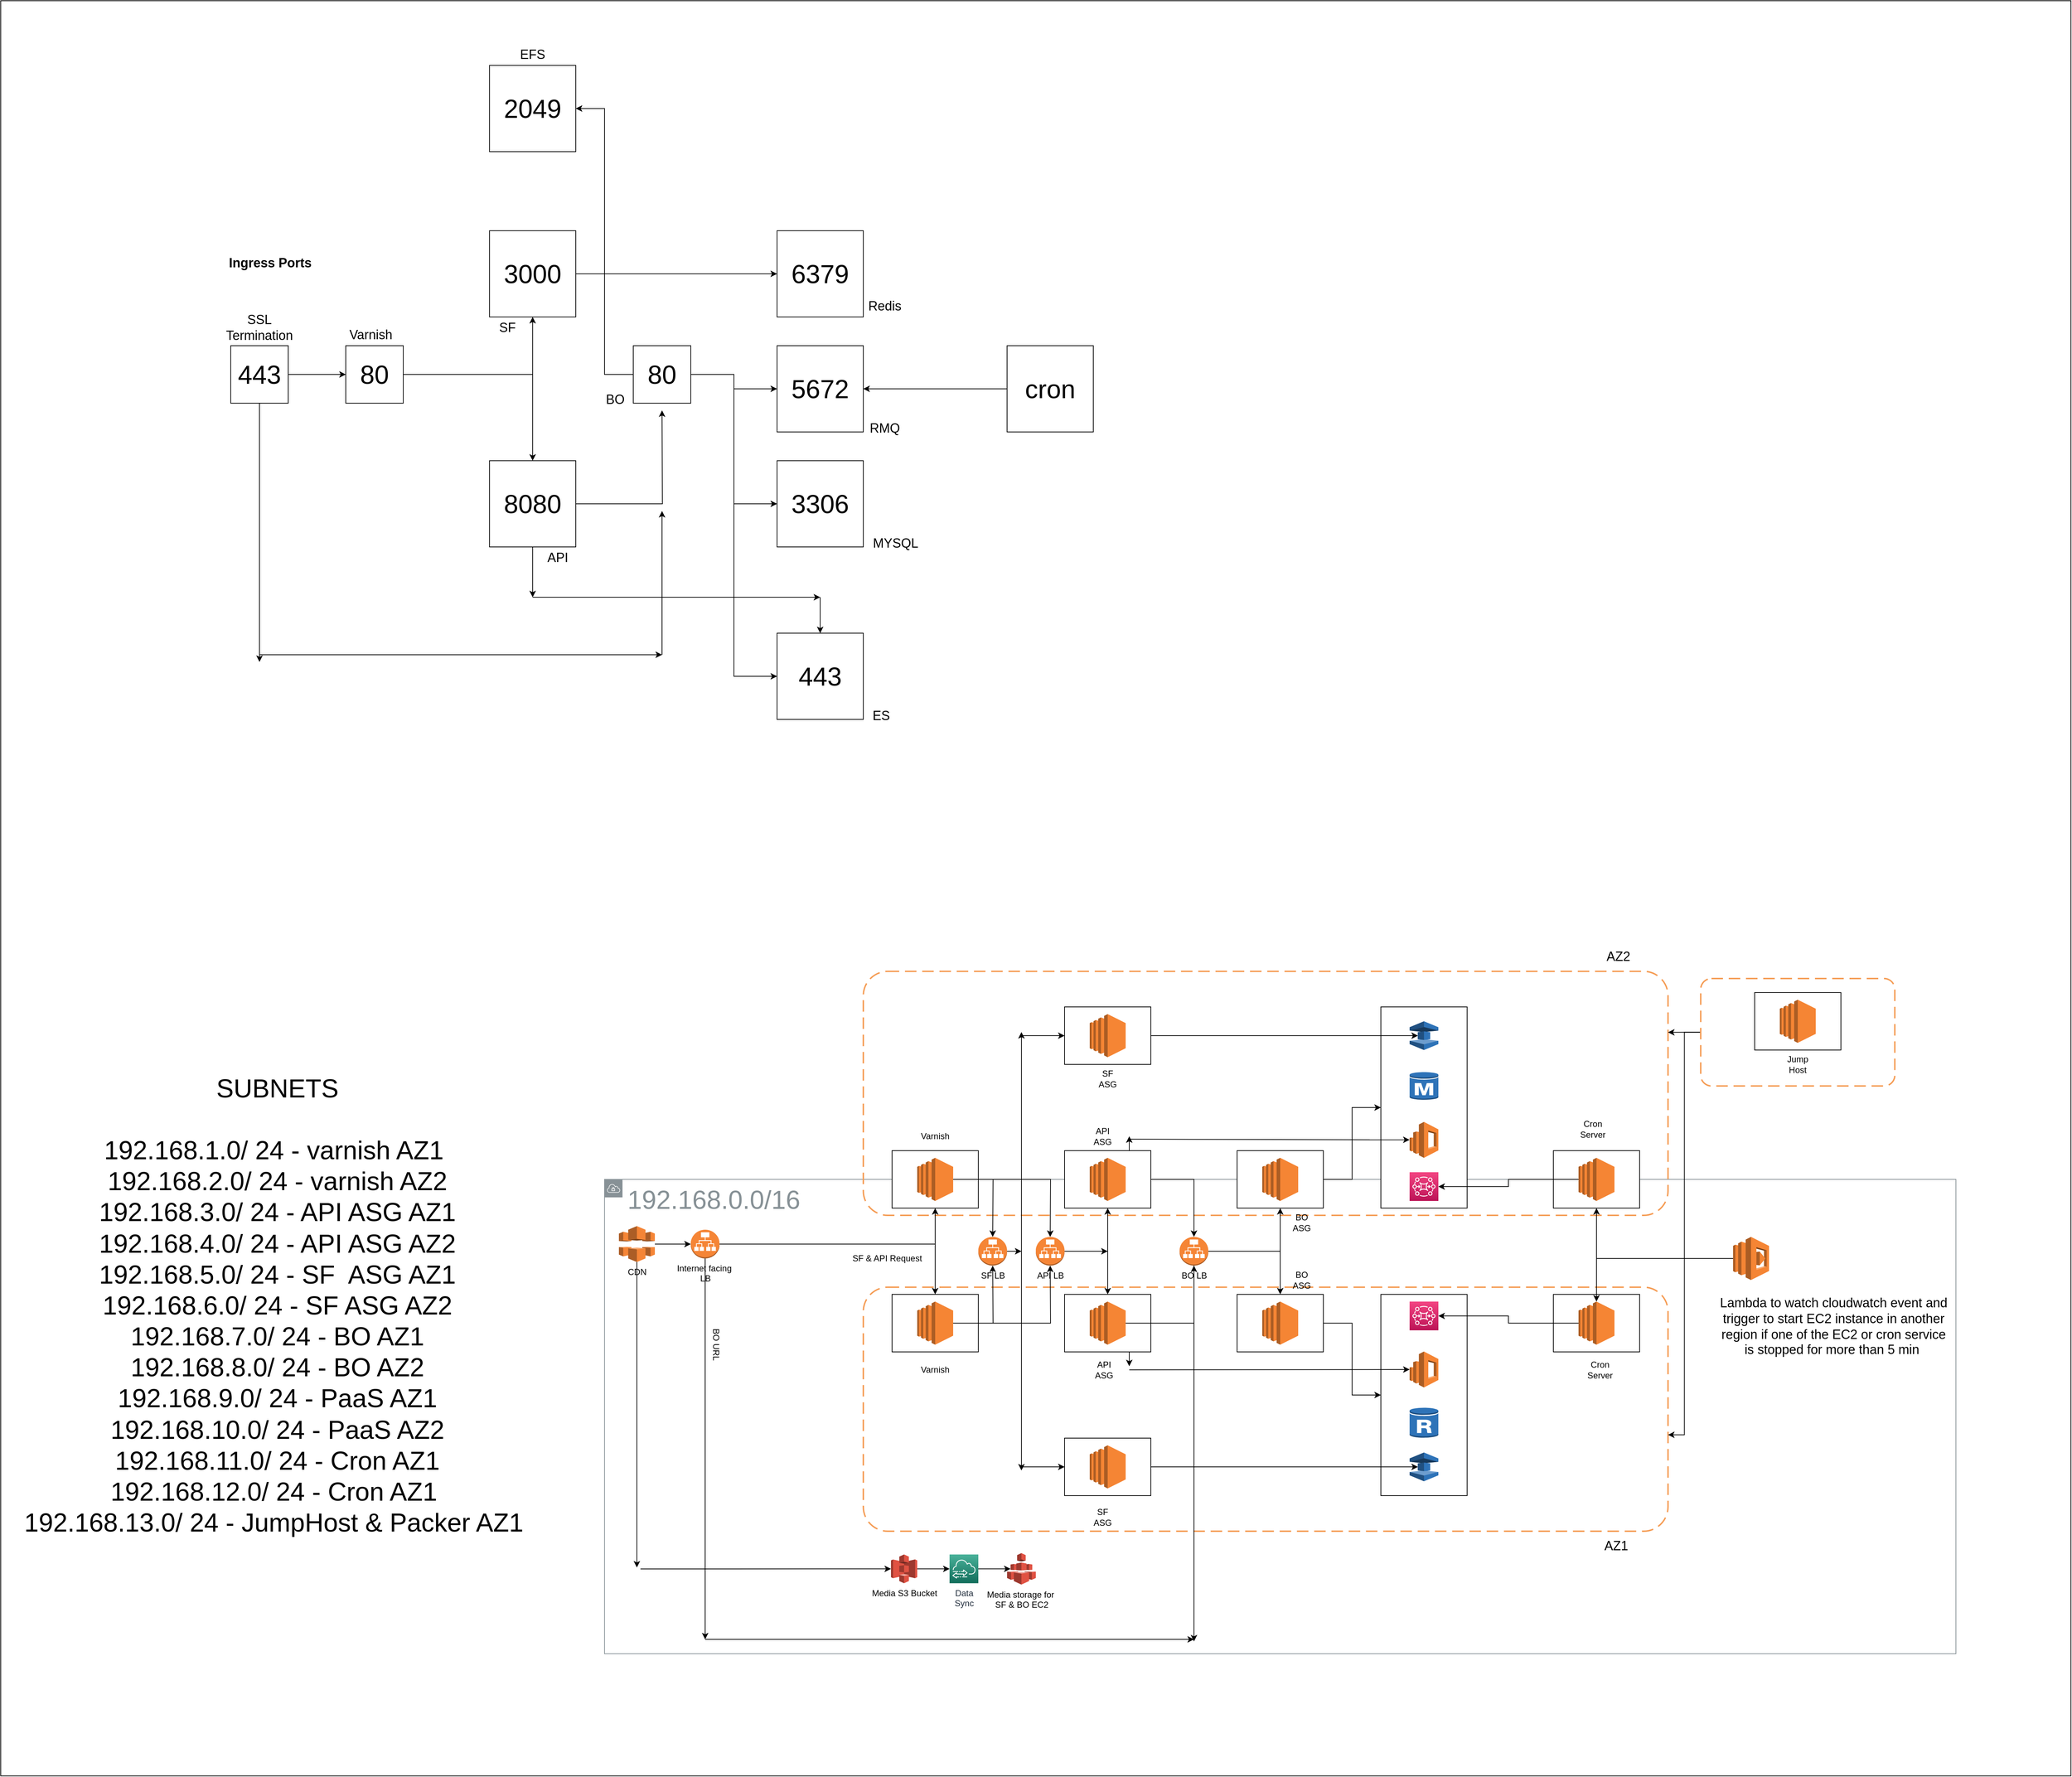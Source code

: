 <mxfile version="14.4.4" type="device"><diagram id="vUU4CJlAkF6v5RAajViO" name="Page-1"><mxGraphModel dx="2692" dy="2894" grid="1" gridSize="10" guides="1" tooltips="1" connect="1" arrows="1" fold="1" page="1" pageScale="1" pageWidth="827" pageHeight="1169" math="0" shadow="0"><root><mxCell id="0"/><mxCell id="1" parent="0"/><mxCell id="WhbYlIZpgBlEtkjVFMyR-209" value="" style="rounded=0;whiteSpace=wrap;html=1;" parent="1" vertex="1"><mxGeometry x="-1120" y="-1320" width="2880" height="2470" as="geometry"/></mxCell><mxCell id="WhbYlIZpgBlEtkjVFMyR-159" value="&lt;font style=&quot;font-size: 36px&quot;&gt;192.168.0.0/16&lt;/font&gt;" style="outlineConnect=0;gradientColor=none;html=1;whiteSpace=wrap;fontSize=12;fontStyle=0;shape=mxgraph.aws4.group;grIcon=mxgraph.aws4.group_vpc;strokeColor=#879196;fillColor=none;verticalAlign=top;align=left;spacingLeft=30;fontColor=#879196;dashed=0;" parent="1" vertex="1"><mxGeometry x="-280" y="320" width="1880" height="660" as="geometry"/></mxCell><mxCell id="WhbYlIZpgBlEtkjVFMyR-30" value="" style="rounded=0;whiteSpace=wrap;html=1;" parent="1" vertex="1"><mxGeometry x="800" y="80" width="120" height="280" as="geometry"/></mxCell><mxCell id="WhbYlIZpgBlEtkjVFMyR-130" value="" style="rounded=1;arcSize=10;dashed=1;strokeColor=#F59D56;fillColor=none;gradientColor=none;dashPattern=8 4;strokeWidth=2;" parent="1" vertex="1"><mxGeometry x="80" y="30.5" width="1119.5" height="339.5" as="geometry"/></mxCell><mxCell id="WhbYlIZpgBlEtkjVFMyR-31" value="" style="rounded=0;whiteSpace=wrap;html=1;" parent="1" vertex="1"><mxGeometry x="800" y="480" width="120" height="280" as="geometry"/></mxCell><mxCell id="WhbYlIZpgBlEtkjVFMyR-78" value="" style="rounded=1;arcSize=10;dashed=1;strokeColor=#F59D56;fillColor=none;gradientColor=none;dashPattern=8 4;strokeWidth=2;" parent="1" vertex="1"><mxGeometry x="80" y="470" width="1119.5" height="339.5" as="geometry"/></mxCell><mxCell id="WhbYlIZpgBlEtkjVFMyR-42" style="edgeStyle=orthogonalEdgeStyle;rounded=0;orthogonalLoop=1;jettySize=auto;html=1;entryX=0.5;entryY=1;entryDx=0;entryDy=0;" parent="1" source="WhbYlIZpgBlEtkjVFMyR-1" target="WhbYlIZpgBlEtkjVFMyR-3" edge="1"><mxGeometry relative="1" as="geometry"/></mxCell><mxCell id="WhbYlIZpgBlEtkjVFMyR-43" style="edgeStyle=orthogonalEdgeStyle;rounded=0;orthogonalLoop=1;jettySize=auto;html=1;entryX=0.5;entryY=0;entryDx=0;entryDy=0;" parent="1" source="WhbYlIZpgBlEtkjVFMyR-1" target="WhbYlIZpgBlEtkjVFMyR-4" edge="1"><mxGeometry relative="1" as="geometry"/></mxCell><mxCell id="WhbYlIZpgBlEtkjVFMyR-1" value="Internet facing&amp;nbsp;&lt;br&gt;LB" style="outlineConnect=0;dashed=0;verticalLabelPosition=bottom;verticalAlign=top;align=center;html=1;shape=mxgraph.aws3.application_load_balancer;fillColor=#F58536;gradientColor=none;" parent="1" vertex="1"><mxGeometry x="-160" y="390" width="40" height="40" as="geometry"/></mxCell><mxCell id="WhbYlIZpgBlEtkjVFMyR-3" value="" style="rounded=0;whiteSpace=wrap;html=1;" parent="1" vertex="1"><mxGeometry x="120" y="280" width="120" height="80" as="geometry"/></mxCell><mxCell id="WhbYlIZpgBlEtkjVFMyR-4" value="sd" style="rounded=0;whiteSpace=wrap;html=1;" parent="1" vertex="1"><mxGeometry x="120" y="480" width="120" height="80" as="geometry"/></mxCell><mxCell id="WhbYlIZpgBlEtkjVFMyR-89" style="edgeStyle=orthogonalEdgeStyle;rounded=0;orthogonalLoop=1;jettySize=auto;html=1;entryX=0.5;entryY=0;entryDx=0;entryDy=0;entryPerimeter=0;" parent="1" source="WhbYlIZpgBlEtkjVFMyR-5" edge="1"><mxGeometry relative="1" as="geometry"><mxPoint x="260" y="400" as="targetPoint"/></mxGeometry></mxCell><mxCell id="WhbYlIZpgBlEtkjVFMyR-90" style="edgeStyle=orthogonalEdgeStyle;rounded=0;orthogonalLoop=1;jettySize=auto;html=1;entryX=0.5;entryY=0;entryDx=0;entryDy=0;entryPerimeter=0;" parent="1" source="WhbYlIZpgBlEtkjVFMyR-5" edge="1"><mxGeometry relative="1" as="geometry"><mxPoint x="340" y="400" as="targetPoint"/></mxGeometry></mxCell><mxCell id="WhbYlIZpgBlEtkjVFMyR-5" value="" style="outlineConnect=0;dashed=0;verticalLabelPosition=bottom;verticalAlign=top;align=center;html=1;shape=mxgraph.aws3.ec2;fillColor=#F58534;gradientColor=none;" parent="1" vertex="1"><mxGeometry x="155" y="290" width="50" height="60" as="geometry"/></mxCell><mxCell id="WhbYlIZpgBlEtkjVFMyR-88" style="edgeStyle=orthogonalEdgeStyle;rounded=0;orthogonalLoop=1;jettySize=auto;html=1;" parent="1" source="WhbYlIZpgBlEtkjVFMyR-6" edge="1"><mxGeometry relative="1" as="geometry"><mxPoint x="260" y="440" as="targetPoint"/></mxGeometry></mxCell><mxCell id="WhbYlIZpgBlEtkjVFMyR-91" style="edgeStyle=orthogonalEdgeStyle;rounded=0;orthogonalLoop=1;jettySize=auto;html=1;entryX=0.5;entryY=1;entryDx=0;entryDy=0;entryPerimeter=0;" parent="1" source="WhbYlIZpgBlEtkjVFMyR-6" edge="1"><mxGeometry relative="1" as="geometry"><mxPoint x="340" y="440" as="targetPoint"/></mxGeometry></mxCell><mxCell id="WhbYlIZpgBlEtkjVFMyR-6" value="" style="outlineConnect=0;dashed=0;verticalLabelPosition=bottom;verticalAlign=top;align=center;html=1;shape=mxgraph.aws3.ec2;fillColor=#F58534;gradientColor=none;" parent="1" vertex="1"><mxGeometry x="155" y="490" width="50" height="60" as="geometry"/></mxCell><mxCell id="WhbYlIZpgBlEtkjVFMyR-9" value="" style="rounded=0;whiteSpace=wrap;html=1;" parent="1" vertex="1"><mxGeometry x="360" y="480" width="120" height="80" as="geometry"/></mxCell><mxCell id="WhbYlIZpgBlEtkjVFMyR-63" style="edgeStyle=orthogonalEdgeStyle;rounded=0;orthogonalLoop=1;jettySize=auto;html=1;entryX=0.5;entryY=1;entryDx=0;entryDy=0;entryPerimeter=0;" parent="1" source="WhbYlIZpgBlEtkjVFMyR-10" target="WhbYlIZpgBlEtkjVFMyR-54" edge="1"><mxGeometry relative="1" as="geometry"/></mxCell><mxCell id="WhbYlIZpgBlEtkjVFMyR-10" value="" style="outlineConnect=0;dashed=0;verticalLabelPosition=bottom;verticalAlign=top;align=center;html=1;shape=mxgraph.aws3.ec2;fillColor=#F58534;gradientColor=none;" parent="1" vertex="1"><mxGeometry x="395" y="490" width="50" height="60" as="geometry"/></mxCell><mxCell id="WhbYlIZpgBlEtkjVFMyR-127" style="edgeStyle=orthogonalEdgeStyle;rounded=0;orthogonalLoop=1;jettySize=auto;html=1;entryX=0.29;entryY=0.5;entryDx=0;entryDy=0;entryPerimeter=0;" parent="1" source="WhbYlIZpgBlEtkjVFMyR-11" target="WhbYlIZpgBlEtkjVFMyR-35" edge="1"><mxGeometry relative="1" as="geometry"><mxPoint x="770.0" y="720.0" as="targetPoint"/><Array as="points"><mxPoint x="760" y="720"/><mxPoint x="760" y="720"/></Array></mxGeometry></mxCell><mxCell id="WhbYlIZpgBlEtkjVFMyR-11" value="" style="rounded=0;whiteSpace=wrap;html=1;" parent="1" vertex="1"><mxGeometry x="360" y="680" width="120" height="80" as="geometry"/></mxCell><mxCell id="WhbYlIZpgBlEtkjVFMyR-12" value="" style="outlineConnect=0;dashed=0;verticalLabelPosition=bottom;verticalAlign=top;align=center;html=1;shape=mxgraph.aws3.ec2;fillColor=#F58534;gradientColor=none;" parent="1" vertex="1"><mxGeometry x="395" y="690" width="50" height="60" as="geometry"/></mxCell><mxCell id="WhbYlIZpgBlEtkjVFMyR-128" style="edgeStyle=orthogonalEdgeStyle;rounded=0;orthogonalLoop=1;jettySize=auto;html=1;entryX=0.29;entryY=0.5;entryDx=0;entryDy=0;entryPerimeter=0;" parent="1" source="WhbYlIZpgBlEtkjVFMyR-13" target="WhbYlIZpgBlEtkjVFMyR-34" edge="1"><mxGeometry relative="1" as="geometry"/></mxCell><mxCell id="WhbYlIZpgBlEtkjVFMyR-13" value="" style="rounded=0;whiteSpace=wrap;html=1;" parent="1" vertex="1"><mxGeometry x="360" y="80" width="120" height="80" as="geometry"/></mxCell><mxCell id="WhbYlIZpgBlEtkjVFMyR-14" value="" style="outlineConnect=0;dashed=0;verticalLabelPosition=bottom;verticalAlign=top;align=center;html=1;shape=mxgraph.aws3.ec2;fillColor=#F58534;gradientColor=none;" parent="1" vertex="1"><mxGeometry x="395" y="90" width="50" height="60" as="geometry"/></mxCell><mxCell id="WhbYlIZpgBlEtkjVFMyR-62" style="edgeStyle=orthogonalEdgeStyle;rounded=0;orthogonalLoop=1;jettySize=auto;html=1;entryX=0.5;entryY=0;entryDx=0;entryDy=0;entryPerimeter=0;" parent="1" source="WhbYlIZpgBlEtkjVFMyR-15" target="WhbYlIZpgBlEtkjVFMyR-54" edge="1"><mxGeometry relative="1" as="geometry"/></mxCell><mxCell id="WhbYlIZpgBlEtkjVFMyR-15" value="" style="rounded=0;whiteSpace=wrap;html=1;" parent="1" vertex="1"><mxGeometry x="360" y="280" width="120" height="80" as="geometry"/></mxCell><mxCell id="WhbYlIZpgBlEtkjVFMyR-16" value="" style="outlineConnect=0;dashed=0;verticalLabelPosition=bottom;verticalAlign=top;align=center;html=1;shape=mxgraph.aws3.ec2;fillColor=#F58534;gradientColor=none;" parent="1" vertex="1"><mxGeometry x="395" y="290" width="50" height="60" as="geometry"/></mxCell><mxCell id="WhbYlIZpgBlEtkjVFMyR-125" style="edgeStyle=orthogonalEdgeStyle;rounded=0;orthogonalLoop=1;jettySize=auto;html=1;" parent="1" source="WhbYlIZpgBlEtkjVFMyR-17" target="WhbYlIZpgBlEtkjVFMyR-31" edge="1"><mxGeometry relative="1" as="geometry"/></mxCell><mxCell id="WhbYlIZpgBlEtkjVFMyR-17" value="" style="rounded=0;whiteSpace=wrap;html=1;" parent="1" vertex="1"><mxGeometry x="600" y="480" width="120" height="80" as="geometry"/></mxCell><mxCell id="WhbYlIZpgBlEtkjVFMyR-18" value="" style="outlineConnect=0;dashed=0;verticalLabelPosition=bottom;verticalAlign=top;align=center;html=1;shape=mxgraph.aws3.ec2;fillColor=#F58534;gradientColor=none;" parent="1" vertex="1"><mxGeometry x="635" y="490" width="50" height="60" as="geometry"/></mxCell><mxCell id="WhbYlIZpgBlEtkjVFMyR-124" style="edgeStyle=orthogonalEdgeStyle;rounded=0;orthogonalLoop=1;jettySize=auto;html=1;" parent="1" source="WhbYlIZpgBlEtkjVFMyR-19" target="WhbYlIZpgBlEtkjVFMyR-30" edge="1"><mxGeometry relative="1" as="geometry"/></mxCell><mxCell id="WhbYlIZpgBlEtkjVFMyR-19" value="" style="rounded=0;whiteSpace=wrap;html=1;" parent="1" vertex="1"><mxGeometry x="600" y="280" width="120" height="80" as="geometry"/></mxCell><mxCell id="WhbYlIZpgBlEtkjVFMyR-20" value="" style="outlineConnect=0;dashed=0;verticalLabelPosition=bottom;verticalAlign=top;align=center;html=1;shape=mxgraph.aws3.ec2;fillColor=#F58534;gradientColor=none;" parent="1" vertex="1"><mxGeometry x="635" y="290" width="50" height="60" as="geometry"/></mxCell><mxCell id="WhbYlIZpgBlEtkjVFMyR-25" value="" style="rounded=0;whiteSpace=wrap;html=1;" parent="1" vertex="1"><mxGeometry x="1040" y="280" width="120" height="80" as="geometry"/></mxCell><mxCell id="WhbYlIZpgBlEtkjVFMyR-75" style="edgeStyle=orthogonalEdgeStyle;rounded=0;orthogonalLoop=1;jettySize=auto;html=1;entryX=1;entryY=0.5;entryDx=0;entryDy=0;entryPerimeter=0;" parent="1" source="WhbYlIZpgBlEtkjVFMyR-26" target="WhbYlIZpgBlEtkjVFMyR-39" edge="1"><mxGeometry relative="1" as="geometry"/></mxCell><mxCell id="WhbYlIZpgBlEtkjVFMyR-26" value="" style="outlineConnect=0;dashed=0;verticalLabelPosition=bottom;verticalAlign=top;align=center;html=1;shape=mxgraph.aws3.ec2;fillColor=#F58534;gradientColor=none;" parent="1" vertex="1"><mxGeometry x="1075" y="290" width="50" height="60" as="geometry"/></mxCell><mxCell id="WhbYlIZpgBlEtkjVFMyR-27" value="" style="rounded=0;whiteSpace=wrap;html=1;" parent="1" vertex="1"><mxGeometry x="1040" y="480" width="120" height="80" as="geometry"/></mxCell><mxCell id="WhbYlIZpgBlEtkjVFMyR-76" style="edgeStyle=orthogonalEdgeStyle;rounded=0;orthogonalLoop=1;jettySize=auto;html=1;" parent="1" source="WhbYlIZpgBlEtkjVFMyR-28" target="WhbYlIZpgBlEtkjVFMyR-38" edge="1"><mxGeometry relative="1" as="geometry"/></mxCell><mxCell id="WhbYlIZpgBlEtkjVFMyR-28" value="" style="outlineConnect=0;dashed=0;verticalLabelPosition=bottom;verticalAlign=top;align=center;html=1;shape=mxgraph.aws3.ec2;fillColor=#F58534;gradientColor=none;" parent="1" vertex="1"><mxGeometry x="1075" y="490" width="50" height="60" as="geometry"/></mxCell><mxCell id="WhbYlIZpgBlEtkjVFMyR-32" value="" style="outlineConnect=0;dashed=0;verticalLabelPosition=bottom;verticalAlign=top;align=center;html=1;shape=mxgraph.aws3.rds_db_instance;fillColor=#2E73B8;gradientColor=none;" parent="1" vertex="1"><mxGeometry x="840" y="170" width="40" height="40" as="geometry"/></mxCell><mxCell id="WhbYlIZpgBlEtkjVFMyR-33" value="" style="outlineConnect=0;dashed=0;verticalLabelPosition=bottom;verticalAlign=top;align=center;html=1;shape=mxgraph.aws3.rds_db_instance_read_replica;fillColor=#2E73B8;gradientColor=none;" parent="1" vertex="1"><mxGeometry x="840" y="637" width="40" height="43" as="geometry"/></mxCell><mxCell id="WhbYlIZpgBlEtkjVFMyR-34" value="" style="outlineConnect=0;dashed=0;verticalLabelPosition=bottom;verticalAlign=top;align=center;html=1;shape=mxgraph.aws3.elasticache;fillColor=#2E73B8;gradientColor=none;" parent="1" vertex="1"><mxGeometry x="840" y="100" width="40" height="40" as="geometry"/></mxCell><mxCell id="WhbYlIZpgBlEtkjVFMyR-35" value="" style="outlineConnect=0;dashed=0;verticalLabelPosition=bottom;verticalAlign=top;align=center;html=1;shape=mxgraph.aws3.elasticache;fillColor=#2E73B8;gradientColor=none;" parent="1" vertex="1"><mxGeometry x="840" y="700" width="40" height="40" as="geometry"/></mxCell><mxCell id="WhbYlIZpgBlEtkjVFMyR-36" value="" style="outlineConnect=0;dashed=0;verticalLabelPosition=bottom;verticalAlign=top;align=center;html=1;shape=mxgraph.aws3.elasticsearch_service;fillColor=#F58534;gradientColor=none;" parent="1" vertex="1"><mxGeometry x="840" y="240" width="40" height="50" as="geometry"/></mxCell><mxCell id="WhbYlIZpgBlEtkjVFMyR-37" value="" style="outlineConnect=0;dashed=0;verticalLabelPosition=bottom;verticalAlign=top;align=center;html=1;shape=mxgraph.aws3.elasticsearch_service;fillColor=#F58534;gradientColor=none;" parent="1" vertex="1"><mxGeometry x="840" y="559.5" width="40" height="50" as="geometry"/></mxCell><mxCell id="WhbYlIZpgBlEtkjVFMyR-38" value="" style="points=[[0,0,0],[0.25,0,0],[0.5,0,0],[0.75,0,0],[1,0,0],[0,1,0],[0.25,1,0],[0.5,1,0],[0.75,1,0],[1,1,0],[0,0.25,0],[0,0.5,0],[0,0.75,0],[1,0.25,0],[1,0.5,0],[1,0.75,0]];outlineConnect=0;fontColor=#232F3E;gradientColor=#F34482;gradientDirection=north;fillColor=#BC1356;strokeColor=#ffffff;dashed=0;verticalLabelPosition=bottom;verticalAlign=top;align=center;html=1;fontSize=12;fontStyle=0;aspect=fixed;shape=mxgraph.aws4.resourceIcon;resIcon=mxgraph.aws4.mq;" parent="1" vertex="1"><mxGeometry x="840" y="490" width="40" height="40" as="geometry"/></mxCell><mxCell id="WhbYlIZpgBlEtkjVFMyR-39" value="" style="points=[[0,0,0],[0.25,0,0],[0.5,0,0],[0.75,0,0],[1,0,0],[0,1,0],[0.25,1,0],[0.5,1,0],[0.75,1,0],[1,1,0],[0,0.25,0],[0,0.5,0],[0,0.75,0],[1,0.25,0],[1,0.5,0],[1,0.75,0]];outlineConnect=0;fontColor=#232F3E;gradientColor=#F34482;gradientDirection=north;fillColor=#BC1356;strokeColor=#ffffff;dashed=0;verticalLabelPosition=bottom;verticalAlign=top;align=center;html=1;fontSize=12;fontStyle=0;aspect=fixed;shape=mxgraph.aws4.resourceIcon;resIcon=mxgraph.aws4.mq;" parent="1" vertex="1"><mxGeometry x="840" y="310" width="40" height="40" as="geometry"/></mxCell><mxCell id="WhbYlIZpgBlEtkjVFMyR-64" style="edgeStyle=orthogonalEdgeStyle;rounded=0;orthogonalLoop=1;jettySize=auto;html=1;entryX=0.5;entryY=1;entryDx=0;entryDy=0;" parent="1" source="WhbYlIZpgBlEtkjVFMyR-54" target="WhbYlIZpgBlEtkjVFMyR-19" edge="1"><mxGeometry relative="1" as="geometry"/></mxCell><mxCell id="WhbYlIZpgBlEtkjVFMyR-65" style="edgeStyle=orthogonalEdgeStyle;rounded=0;orthogonalLoop=1;jettySize=auto;html=1;entryX=0.5;entryY=0;entryDx=0;entryDy=0;" parent="1" source="WhbYlIZpgBlEtkjVFMyR-54" target="WhbYlIZpgBlEtkjVFMyR-17" edge="1"><mxGeometry relative="1" as="geometry"/></mxCell><mxCell id="WhbYlIZpgBlEtkjVFMyR-135" style="edgeStyle=orthogonalEdgeStyle;rounded=0;orthogonalLoop=1;jettySize=auto;html=1;" parent="1" source="WhbYlIZpgBlEtkjVFMyR-54" edge="1"><mxGeometry relative="1" as="geometry"><mxPoint x="540.0" y="962.823" as="targetPoint"/></mxGeometry></mxCell><mxCell id="WhbYlIZpgBlEtkjVFMyR-54" value="BO LB" style="outlineConnect=0;dashed=0;verticalLabelPosition=bottom;verticalAlign=top;align=center;html=1;shape=mxgraph.aws3.application_load_balancer;fillColor=#F58536;gradientColor=none;" parent="1" vertex="1"><mxGeometry x="520" y="400" width="40" height="40" as="geometry"/></mxCell><mxCell id="WhbYlIZpgBlEtkjVFMyR-71" value="" style="endArrow=classic;html=1;" parent="1" target="WhbYlIZpgBlEtkjVFMyR-36" edge="1"><mxGeometry width="50" height="50" relative="1" as="geometry"><mxPoint x="450" y="264" as="sourcePoint"/><mxPoint x="760" y="240" as="targetPoint"/></mxGeometry></mxCell><mxCell id="WhbYlIZpgBlEtkjVFMyR-72" value="" style="endArrow=classic;html=1;exitX=0.75;exitY=0;exitDx=0;exitDy=0;" parent="1" source="WhbYlIZpgBlEtkjVFMyR-15" edge="1"><mxGeometry width="50" height="50" relative="1" as="geometry"><mxPoint x="530" y="490" as="sourcePoint"/><mxPoint x="450" y="260" as="targetPoint"/></mxGeometry></mxCell><mxCell id="WhbYlIZpgBlEtkjVFMyR-79" value="Varnish" style="text;html=1;strokeColor=none;fillColor=none;align=center;verticalAlign=middle;whiteSpace=wrap;rounded=0;" parent="1" vertex="1"><mxGeometry x="160" y="575" width="40" height="20" as="geometry"/></mxCell><mxCell id="WhbYlIZpgBlEtkjVFMyR-80" value="Varnish" style="text;html=1;strokeColor=none;fillColor=none;align=center;verticalAlign=middle;whiteSpace=wrap;rounded=0;" parent="1" vertex="1"><mxGeometry x="160" y="250" width="40" height="20" as="geometry"/></mxCell><mxCell id="WhbYlIZpgBlEtkjVFMyR-93" value="API LB" style="outlineConnect=0;dashed=0;verticalLabelPosition=bottom;verticalAlign=top;align=center;html=1;shape=mxgraph.aws3.application_load_balancer;fillColor=#F58536;gradientColor=none;" parent="1" vertex="1"><mxGeometry x="320" y="400" width="40" height="40" as="geometry"/></mxCell><mxCell id="WhbYlIZpgBlEtkjVFMyR-94" value="SF LB" style="outlineConnect=0;dashed=0;verticalLabelPosition=bottom;verticalAlign=top;align=center;html=1;shape=mxgraph.aws3.application_load_balancer;fillColor=#F58536;gradientColor=none;" parent="1" vertex="1"><mxGeometry x="240" y="400" width="40" height="40" as="geometry"/></mxCell><mxCell id="WhbYlIZpgBlEtkjVFMyR-98" value="" style="endArrow=classic;startArrow=classic;html=1;exitX=0.5;exitY=0;exitDx=0;exitDy=0;entryX=0.5;entryY=1;entryDx=0;entryDy=0;" parent="1" source="WhbYlIZpgBlEtkjVFMyR-9" target="WhbYlIZpgBlEtkjVFMyR-15" edge="1"><mxGeometry width="50" height="50" relative="1" as="geometry"><mxPoint x="550" y="380" as="sourcePoint"/><mxPoint x="600" y="330" as="targetPoint"/></mxGeometry></mxCell><mxCell id="WhbYlIZpgBlEtkjVFMyR-99" value="" style="endArrow=classic;html=1;exitX=1;exitY=0.5;exitDx=0;exitDy=0;exitPerimeter=0;" parent="1" source="WhbYlIZpgBlEtkjVFMyR-93" edge="1"><mxGeometry width="50" height="50" relative="1" as="geometry"><mxPoint x="550" y="380" as="sourcePoint"/><mxPoint x="420" y="420" as="targetPoint"/></mxGeometry></mxCell><mxCell id="WhbYlIZpgBlEtkjVFMyR-100" value="" style="endArrow=classic;html=1;entryX=0;entryY=0.5;entryDx=0;entryDy=0;entryPerimeter=0;" parent="1" target="WhbYlIZpgBlEtkjVFMyR-37" edge="1"><mxGeometry width="50" height="50" relative="1" as="geometry"><mxPoint x="450" y="585" as="sourcePoint"/><mxPoint x="840" y="654.29" as="targetPoint"/></mxGeometry></mxCell><mxCell id="WhbYlIZpgBlEtkjVFMyR-101" value="" style="endArrow=classic;html=1;exitX=0.75;exitY=1;exitDx=0;exitDy=0;" parent="1" source="WhbYlIZpgBlEtkjVFMyR-9" edge="1"><mxGeometry width="50" height="50" relative="1" as="geometry"><mxPoint x="460" y="595.0" as="sourcePoint"/><mxPoint x="450" y="580" as="targetPoint"/></mxGeometry></mxCell><mxCell id="WhbYlIZpgBlEtkjVFMyR-102" value="" style="endArrow=classic;html=1;exitX=1;exitY=0.5;exitDx=0;exitDy=0;exitPerimeter=0;" parent="1" source="WhbYlIZpgBlEtkjVFMyR-94" edge="1"><mxGeometry width="50" height="50" relative="1" as="geometry"><mxPoint x="390" y="450" as="sourcePoint"/><mxPoint x="300" y="420" as="targetPoint"/></mxGeometry></mxCell><mxCell id="WhbYlIZpgBlEtkjVFMyR-103" value="" style="endArrow=classic;startArrow=classic;html=1;" parent="1" edge="1"><mxGeometry width="50" height="50" relative="1" as="geometry"><mxPoint x="300" y="725" as="sourcePoint"/><mxPoint x="300" y="115" as="targetPoint"/></mxGeometry></mxCell><mxCell id="WhbYlIZpgBlEtkjVFMyR-104" value="" style="endArrow=classic;html=1;" parent="1" target="WhbYlIZpgBlEtkjVFMyR-11" edge="1"><mxGeometry width="50" height="50" relative="1" as="geometry"><mxPoint x="300" y="720" as="sourcePoint"/><mxPoint x="440" y="500" as="targetPoint"/></mxGeometry></mxCell><mxCell id="WhbYlIZpgBlEtkjVFMyR-105" value="" style="endArrow=classic;html=1;entryX=0;entryY=0.5;entryDx=0;entryDy=0;" parent="1" target="WhbYlIZpgBlEtkjVFMyR-13" edge="1"><mxGeometry width="50" height="50" relative="1" as="geometry"><mxPoint x="300" y="120" as="sourcePoint"/><mxPoint x="370" y="730.0" as="targetPoint"/></mxGeometry></mxCell><mxCell id="WhbYlIZpgBlEtkjVFMyR-106" value="SF ASG" style="text;html=1;strokeColor=none;fillColor=none;align=center;verticalAlign=middle;whiteSpace=wrap;rounded=0;" parent="1" vertex="1"><mxGeometry x="400" y="170" width="40" height="20" as="geometry"/></mxCell><mxCell id="WhbYlIZpgBlEtkjVFMyR-107" value="SF ASG" style="text;html=1;strokeColor=none;fillColor=none;align=center;verticalAlign=middle;whiteSpace=wrap;rounded=0;" parent="1" vertex="1"><mxGeometry x="393" y="780" width="40" height="20" as="geometry"/></mxCell><mxCell id="WhbYlIZpgBlEtkjVFMyR-108" value="API ASG" style="text;html=1;strokeColor=none;fillColor=none;align=center;verticalAlign=middle;whiteSpace=wrap;rounded=0;" parent="1" vertex="1"><mxGeometry x="395" y="575" width="40" height="20" as="geometry"/></mxCell><mxCell id="WhbYlIZpgBlEtkjVFMyR-109" value="API ASG" style="text;html=1;strokeColor=none;fillColor=none;align=center;verticalAlign=middle;whiteSpace=wrap;rounded=0;" parent="1" vertex="1"><mxGeometry x="393" y="250" width="40" height="20" as="geometry"/></mxCell><mxCell id="WhbYlIZpgBlEtkjVFMyR-110" value="BO ASG" style="text;html=1;strokeColor=none;fillColor=none;align=center;verticalAlign=middle;whiteSpace=wrap;rounded=0;" parent="1" vertex="1"><mxGeometry x="670" y="450" width="40" height="20" as="geometry"/></mxCell><mxCell id="WhbYlIZpgBlEtkjVFMyR-111" value="BO ASG" style="text;html=1;strokeColor=none;fillColor=none;align=center;verticalAlign=middle;whiteSpace=wrap;rounded=0;" parent="1" vertex="1"><mxGeometry x="670" y="370" width="40" height="20" as="geometry"/></mxCell><mxCell id="WhbYlIZpgBlEtkjVFMyR-117" style="edgeStyle=orthogonalEdgeStyle;rounded=0;orthogonalLoop=1;jettySize=auto;html=1;" parent="1" source="WhbYlIZpgBlEtkjVFMyR-112" edge="1"><mxGeometry relative="1" as="geometry"><mxPoint x="200" y="861.87" as="targetPoint"/></mxGeometry></mxCell><mxCell id="WhbYlIZpgBlEtkjVFMyR-112" value="Media S3 Bucket" style="outlineConnect=0;dashed=0;verticalLabelPosition=bottom;verticalAlign=top;align=center;html=1;shape=mxgraph.aws3.s3;fillColor=#E05243;gradientColor=none;" parent="1" vertex="1"><mxGeometry x="118.5" y="841.87" width="36.5" height="40" as="geometry"/></mxCell><mxCell id="WhbYlIZpgBlEtkjVFMyR-114" value="Media storage for&amp;nbsp;&lt;br&gt;SF &amp;amp; BO EC2" style="outlineConnect=0;dashed=0;verticalLabelPosition=bottom;verticalAlign=top;align=center;html=1;shape=mxgraph.aws3.efs;fillColor=#E05243;gradientColor=none;" parent="1" vertex="1"><mxGeometry x="280" y="840" width="40" height="43.75" as="geometry"/></mxCell><mxCell id="WhbYlIZpgBlEtkjVFMyR-118" style="edgeStyle=orthogonalEdgeStyle;rounded=0;orthogonalLoop=1;jettySize=auto;html=1;entryX=0.12;entryY=0.5;entryDx=0;entryDy=0;entryPerimeter=0;" parent="1" source="WhbYlIZpgBlEtkjVFMyR-115" target="WhbYlIZpgBlEtkjVFMyR-114" edge="1"><mxGeometry relative="1" as="geometry"/></mxCell><mxCell id="WhbYlIZpgBlEtkjVFMyR-115" value="Data&lt;br&gt;Sync" style="points=[[0,0,0],[0.25,0,0],[0.5,0,0],[0.75,0,0],[1,0,0],[0,1,0],[0.25,1,0],[0.5,1,0],[0.75,1,0],[1,1,0],[0,0.25,0],[0,0.5,0],[0,0.75,0],[1,0.25,0],[1,0.5,0],[1,0.75,0]];outlineConnect=0;fontColor=#232F3E;gradientColor=#4AB29A;gradientDirection=north;fillColor=#116D5B;strokeColor=#ffffff;dashed=0;verticalLabelPosition=bottom;verticalAlign=top;align=center;html=1;fontSize=12;fontStyle=0;aspect=fixed;shape=mxgraph.aws4.resourceIcon;resIcon=mxgraph.aws4.datasync;" parent="1" vertex="1"><mxGeometry x="200" y="841.87" width="40" height="40" as="geometry"/></mxCell><mxCell id="wboTnjD7tO7f9wL6kvc7-2" style="edgeStyle=orthogonalEdgeStyle;rounded=0;orthogonalLoop=1;jettySize=auto;html=1;" parent="1" source="WhbYlIZpgBlEtkjVFMyR-119" edge="1"><mxGeometry relative="1" as="geometry"><mxPoint x="-235" y="860" as="targetPoint"/></mxGeometry></mxCell><mxCell id="wboTnjD7tO7f9wL6kvc7-4" style="edgeStyle=orthogonalEdgeStyle;rounded=0;orthogonalLoop=1;jettySize=auto;html=1;entryX=0;entryY=0.5;entryDx=0;entryDy=0;entryPerimeter=0;" parent="1" source="WhbYlIZpgBlEtkjVFMyR-119" target="WhbYlIZpgBlEtkjVFMyR-1" edge="1"><mxGeometry relative="1" as="geometry"/></mxCell><mxCell id="WhbYlIZpgBlEtkjVFMyR-119" value="CDN" style="outlineConnect=0;dashed=0;verticalLabelPosition=bottom;verticalAlign=top;align=center;html=1;shape=mxgraph.aws3.cloudfront;fillColor=#F58536;gradientColor=none;" parent="1" vertex="1"><mxGeometry x="-260" y="385" width="50" height="50" as="geometry"/></mxCell><mxCell id="WhbYlIZpgBlEtkjVFMyR-131" value="Cron Server" style="text;html=1;strokeColor=none;fillColor=none;align=center;verticalAlign=middle;whiteSpace=wrap;rounded=0;" parent="1" vertex="1"><mxGeometry x="1085" y="575" width="40" height="20" as="geometry"/></mxCell><mxCell id="WhbYlIZpgBlEtkjVFMyR-132" value="Cron Server" style="text;html=1;strokeColor=none;fillColor=none;align=center;verticalAlign=middle;whiteSpace=wrap;rounded=0;" parent="1" vertex="1"><mxGeometry x="1075" y="240" width="40" height="20" as="geometry"/></mxCell><mxCell id="WhbYlIZpgBlEtkjVFMyR-133" value="SF &amp;amp; API Request&amp;nbsp;" style="text;html=1;strokeColor=none;fillColor=none;align=center;verticalAlign=middle;whiteSpace=wrap;rounded=0;" parent="1" vertex="1"><mxGeometry x="50" y="420" width="130" height="20" as="geometry"/></mxCell><mxCell id="WhbYlIZpgBlEtkjVFMyR-136" value="" style="endArrow=classic;html=1;" parent="1" source="WhbYlIZpgBlEtkjVFMyR-1" edge="1"><mxGeometry width="50" height="50" relative="1" as="geometry"><mxPoint x="390" y="750" as="sourcePoint"/><mxPoint x="-140" y="960" as="targetPoint"/></mxGeometry></mxCell><mxCell id="WhbYlIZpgBlEtkjVFMyR-137" value="" style="endArrow=classic;html=1;" parent="1" edge="1"><mxGeometry width="50" height="50" relative="1" as="geometry"><mxPoint x="-140" y="960" as="sourcePoint"/><mxPoint x="540" y="960" as="targetPoint"/></mxGeometry></mxCell><mxCell id="WhbYlIZpgBlEtkjVFMyR-138" value="BO URL" style="text;html=1;strokeColor=none;fillColor=none;align=center;verticalAlign=middle;whiteSpace=wrap;rounded=0;rotation=90;" parent="1" vertex="1"><mxGeometry x="-190" y="540" width="130" height="20" as="geometry"/></mxCell><mxCell id="WhbYlIZpgBlEtkjVFMyR-139" value="&lt;font style=&quot;font-size: 18px&quot;&gt;AZ1&amp;nbsp;&lt;/font&gt;" style="text;html=1;strokeColor=none;fillColor=none;align=center;verticalAlign=middle;whiteSpace=wrap;rounded=0;" parent="1" vertex="1"><mxGeometry x="1090" y="820" width="80" height="20" as="geometry"/></mxCell><mxCell id="WhbYlIZpgBlEtkjVFMyR-140" value="&lt;font style=&quot;font-size: 18px&quot;&gt;AZ2&lt;/font&gt;" style="text;html=1;strokeColor=none;fillColor=none;align=center;verticalAlign=middle;whiteSpace=wrap;rounded=0;" parent="1" vertex="1"><mxGeometry x="1090" width="81" height="20" as="geometry"/></mxCell><mxCell id="WhbYlIZpgBlEtkjVFMyR-142" style="edgeStyle=orthogonalEdgeStyle;rounded=0;orthogonalLoop=1;jettySize=auto;html=1;entryX=0.5;entryY=1;entryDx=0;entryDy=0;" parent="1" source="WhbYlIZpgBlEtkjVFMyR-141" target="WhbYlIZpgBlEtkjVFMyR-25" edge="1"><mxGeometry relative="1" as="geometry"/></mxCell><mxCell id="WhbYlIZpgBlEtkjVFMyR-143" style="edgeStyle=orthogonalEdgeStyle;rounded=0;orthogonalLoop=1;jettySize=auto;html=1;entryX=0.5;entryY=0;entryDx=0;entryDy=0;entryPerimeter=0;" parent="1" source="WhbYlIZpgBlEtkjVFMyR-141" target="WhbYlIZpgBlEtkjVFMyR-28" edge="1"><mxGeometry relative="1" as="geometry"/></mxCell><mxCell id="WhbYlIZpgBlEtkjVFMyR-141" value="" style="outlineConnect=0;dashed=0;verticalLabelPosition=bottom;verticalAlign=top;align=center;html=1;shape=mxgraph.aws3.lambda;fillColor=#F58534;gradientColor=none;" parent="1" vertex="1"><mxGeometry x="1290" y="400" width="50" height="60" as="geometry"/></mxCell><mxCell id="WhbYlIZpgBlEtkjVFMyR-144" value="&lt;font style=&quot;font-size: 18px&quot;&gt;Lambda to watch cloudwatch event and trigger to start EC2 instance in another region if one of the EC2 or cron service is stopped for more than 5 min&amp;nbsp;&lt;/font&gt;" style="text;html=1;strokeColor=none;fillColor=none;align=center;verticalAlign=middle;whiteSpace=wrap;rounded=0;" parent="1" vertex="1"><mxGeometry x="1270" y="470" width="320" height="110" as="geometry"/></mxCell><mxCell id="WhbYlIZpgBlEtkjVFMyR-155" style="edgeStyle=orthogonalEdgeStyle;rounded=0;orthogonalLoop=1;jettySize=auto;html=1;entryX=1;entryY=0.25;entryDx=0;entryDy=0;" parent="1" source="WhbYlIZpgBlEtkjVFMyR-151" target="WhbYlIZpgBlEtkjVFMyR-130" edge="1"><mxGeometry relative="1" as="geometry"/></mxCell><mxCell id="WhbYlIZpgBlEtkjVFMyR-156" style="edgeStyle=orthogonalEdgeStyle;rounded=0;orthogonalLoop=1;jettySize=auto;html=1;entryX=1;entryY=0.605;entryDx=0;entryDy=0;entryPerimeter=0;" parent="1" source="WhbYlIZpgBlEtkjVFMyR-151" target="WhbYlIZpgBlEtkjVFMyR-78" edge="1"><mxGeometry relative="1" as="geometry"/></mxCell><mxCell id="WhbYlIZpgBlEtkjVFMyR-151" value="" style="rounded=1;arcSize=10;dashed=1;strokeColor=#F59D56;fillColor=none;gradientColor=none;dashPattern=8 4;strokeWidth=2;" parent="1" vertex="1"><mxGeometry x="1245" y="40.5" width="270" height="149.5" as="geometry"/></mxCell><mxCell id="WhbYlIZpgBlEtkjVFMyR-152" value="" style="rounded=0;whiteSpace=wrap;html=1;" parent="1" vertex="1"><mxGeometry x="1320" y="60" width="120" height="80" as="geometry"/></mxCell><mxCell id="WhbYlIZpgBlEtkjVFMyR-153" value="" style="outlineConnect=0;dashed=0;verticalLabelPosition=bottom;verticalAlign=top;align=center;html=1;shape=mxgraph.aws3.ec2;fillColor=#F58534;gradientColor=none;" parent="1" vertex="1"><mxGeometry x="1355" y="70" width="50" height="60" as="geometry"/></mxCell><mxCell id="WhbYlIZpgBlEtkjVFMyR-154" value="Jump Host" style="text;html=1;strokeColor=none;fillColor=none;align=center;verticalAlign=middle;whiteSpace=wrap;rounded=0;" parent="1" vertex="1"><mxGeometry x="1360" y="150" width="40" height="20" as="geometry"/></mxCell><mxCell id="WhbYlIZpgBlEtkjVFMyR-160" value="&lt;font&gt;&lt;font style=&quot;font-size: 36px&quot;&gt;&lt;font&gt;SUBNETS&lt;br&gt;&lt;br&gt;192.168.1.0/ 24 - varnish AZ1&amp;nbsp;&lt;br&gt;192.168.2.0/ 24 - varnish AZ2&lt;br&gt;192.168.3.0/ 24 - API ASG AZ1&lt;br&gt;192.168.4.0/ 24 - API ASG AZ2&lt;br&gt;192.168.5.0/ 24 - SF&amp;nbsp; ASG AZ1&lt;br&gt;192.168.6.0/ 24 - SF ASG AZ2&lt;br&gt;192.168.7.0/ 24 - BO AZ1&lt;br&gt;192.168.8.0/ 24 - BO AZ2&lt;br&gt;192.168.9.0/ 24 - PaaS AZ1&lt;br&gt;192.168.10.0/ 24 - PaaS AZ2&lt;br&gt;192.168.11.0/ 24 - Cron AZ1&lt;br&gt;192.168.12.0/ 24 - Cron AZ1&amp;nbsp;&lt;br&gt;&lt;/font&gt;192.168.13.0/ 24 - JumpHost &amp;amp; Packer AZ1&amp;nbsp;&lt;/font&gt;&lt;br&gt;&lt;/font&gt;" style="text;html=1;strokeColor=none;fillColor=none;align=center;verticalAlign=middle;whiteSpace=wrap;rounded=0;" parent="1" vertex="1"><mxGeometry x="-1100" y="160" width="730" height="670" as="geometry"/></mxCell><mxCell id="WhbYlIZpgBlEtkjVFMyR-174" style="edgeStyle=orthogonalEdgeStyle;rounded=0;orthogonalLoop=1;jettySize=auto;html=1;" parent="1" source="WhbYlIZpgBlEtkjVFMyR-162" target="WhbYlIZpgBlEtkjVFMyR-163" edge="1"><mxGeometry relative="1" as="geometry"/></mxCell><mxCell id="WhbYlIZpgBlEtkjVFMyR-178" style="edgeStyle=orthogonalEdgeStyle;rounded=0;orthogonalLoop=1;jettySize=auto;html=1;" parent="1" source="WhbYlIZpgBlEtkjVFMyR-162" edge="1"><mxGeometry relative="1" as="geometry"><mxPoint x="-760" y="-400" as="targetPoint"/></mxGeometry></mxCell><mxCell id="WhbYlIZpgBlEtkjVFMyR-162" value="&lt;font style=&quot;font-size: 36px&quot;&gt;443&lt;/font&gt;" style="whiteSpace=wrap;html=1;aspect=fixed;" parent="1" vertex="1"><mxGeometry x="-800" y="-840" width="80" height="80" as="geometry"/></mxCell><mxCell id="WhbYlIZpgBlEtkjVFMyR-175" value="" style="edgeStyle=orthogonalEdgeStyle;rounded=0;orthogonalLoop=1;jettySize=auto;html=1;" parent="1" source="WhbYlIZpgBlEtkjVFMyR-163" target="WhbYlIZpgBlEtkjVFMyR-165" edge="1"><mxGeometry relative="1" as="geometry"/></mxCell><mxCell id="WhbYlIZpgBlEtkjVFMyR-176" style="edgeStyle=orthogonalEdgeStyle;rounded=0;orthogonalLoop=1;jettySize=auto;html=1;entryX=0.5;entryY=0;entryDx=0;entryDy=0;" parent="1" source="WhbYlIZpgBlEtkjVFMyR-163" target="WhbYlIZpgBlEtkjVFMyR-164" edge="1"><mxGeometry relative="1" as="geometry"/></mxCell><mxCell id="WhbYlIZpgBlEtkjVFMyR-163" value="&lt;font style=&quot;font-size: 36px&quot;&gt;80&lt;/font&gt;" style="whiteSpace=wrap;html=1;aspect=fixed;" parent="1" vertex="1"><mxGeometry x="-640" y="-840" width="80" height="80" as="geometry"/></mxCell><mxCell id="WhbYlIZpgBlEtkjVFMyR-177" style="edgeStyle=orthogonalEdgeStyle;rounded=0;orthogonalLoop=1;jettySize=auto;html=1;" parent="1" source="WhbYlIZpgBlEtkjVFMyR-164" edge="1"><mxGeometry relative="1" as="geometry"><mxPoint x="-200" y="-750" as="targetPoint"/></mxGeometry></mxCell><mxCell id="WhbYlIZpgBlEtkjVFMyR-188" style="edgeStyle=orthogonalEdgeStyle;rounded=0;orthogonalLoop=1;jettySize=auto;html=1;" parent="1" source="WhbYlIZpgBlEtkjVFMyR-164" edge="1"><mxGeometry relative="1" as="geometry"><mxPoint x="-380" y="-490" as="targetPoint"/></mxGeometry></mxCell><mxCell id="WhbYlIZpgBlEtkjVFMyR-164" value="&lt;font style=&quot;font-size: 36px&quot;&gt;8080&lt;/font&gt;" style="whiteSpace=wrap;html=1;aspect=fixed;" parent="1" vertex="1"><mxGeometry x="-440" y="-680" width="120" height="120" as="geometry"/></mxCell><mxCell id="WhbYlIZpgBlEtkjVFMyR-182" style="edgeStyle=orthogonalEdgeStyle;rounded=0;orthogonalLoop=1;jettySize=auto;html=1;entryX=0;entryY=0.5;entryDx=0;entryDy=0;" parent="1" source="WhbYlIZpgBlEtkjVFMyR-165" target="WhbYlIZpgBlEtkjVFMyR-167" edge="1"><mxGeometry relative="1" as="geometry"/></mxCell><mxCell id="WhbYlIZpgBlEtkjVFMyR-165" value="&lt;font style=&quot;font-size: 36px&quot;&gt;3000&lt;/font&gt;" style="whiteSpace=wrap;html=1;aspect=fixed;" parent="1" vertex="1"><mxGeometry x="-440" y="-1000" width="120" height="120" as="geometry"/></mxCell><mxCell id="WhbYlIZpgBlEtkjVFMyR-183" style="edgeStyle=orthogonalEdgeStyle;rounded=0;orthogonalLoop=1;jettySize=auto;html=1;entryX=0;entryY=0.5;entryDx=0;entryDy=0;" parent="1" source="WhbYlIZpgBlEtkjVFMyR-166" target="WhbYlIZpgBlEtkjVFMyR-169" edge="1"><mxGeometry relative="1" as="geometry"/></mxCell><mxCell id="WhbYlIZpgBlEtkjVFMyR-184" style="edgeStyle=orthogonalEdgeStyle;rounded=0;orthogonalLoop=1;jettySize=auto;html=1;entryX=0;entryY=0.5;entryDx=0;entryDy=0;" parent="1" source="WhbYlIZpgBlEtkjVFMyR-166" target="WhbYlIZpgBlEtkjVFMyR-170" edge="1"><mxGeometry relative="1" as="geometry"/></mxCell><mxCell id="WhbYlIZpgBlEtkjVFMyR-185" style="edgeStyle=orthogonalEdgeStyle;rounded=0;orthogonalLoop=1;jettySize=auto;html=1;entryX=0;entryY=0.5;entryDx=0;entryDy=0;" parent="1" source="WhbYlIZpgBlEtkjVFMyR-166" target="WhbYlIZpgBlEtkjVFMyR-168" edge="1"><mxGeometry relative="1" as="geometry"/></mxCell><mxCell id="WhbYlIZpgBlEtkjVFMyR-205" style="edgeStyle=orthogonalEdgeStyle;rounded=0;orthogonalLoop=1;jettySize=auto;html=1;entryX=1;entryY=0.5;entryDx=0;entryDy=0;" parent="1" source="WhbYlIZpgBlEtkjVFMyR-166" target="WhbYlIZpgBlEtkjVFMyR-202" edge="1"><mxGeometry relative="1" as="geometry"/></mxCell><mxCell id="WhbYlIZpgBlEtkjVFMyR-166" value="&lt;font style=&quot;font-size: 36px&quot;&gt;80&lt;/font&gt;" style="whiteSpace=wrap;html=1;aspect=fixed;" parent="1" vertex="1"><mxGeometry x="-240" y="-840" width="80" height="80" as="geometry"/></mxCell><mxCell id="WhbYlIZpgBlEtkjVFMyR-167" value="&lt;font style=&quot;font-size: 36px&quot;&gt;6379&lt;/font&gt;" style="whiteSpace=wrap;html=1;aspect=fixed;" parent="1" vertex="1"><mxGeometry x="-40" y="-1000" width="120" height="120" as="geometry"/></mxCell><mxCell id="WhbYlIZpgBlEtkjVFMyR-168" value="&lt;font style=&quot;font-size: 36px&quot;&gt;3306&lt;/font&gt;" style="whiteSpace=wrap;html=1;aspect=fixed;" parent="1" vertex="1"><mxGeometry x="-40" y="-680" width="120" height="120" as="geometry"/></mxCell><mxCell id="WhbYlIZpgBlEtkjVFMyR-169" value="&lt;font style=&quot;font-size: 36px&quot;&gt;443&lt;/font&gt;" style="whiteSpace=wrap;html=1;aspect=fixed;" parent="1" vertex="1"><mxGeometry x="-40" y="-440" width="120" height="120" as="geometry"/></mxCell><mxCell id="WhbYlIZpgBlEtkjVFMyR-170" value="&lt;font style=&quot;font-size: 36px&quot;&gt;5672&lt;/font&gt;" style="whiteSpace=wrap;html=1;aspect=fixed;" parent="1" vertex="1"><mxGeometry x="-40" y="-840" width="120" height="120" as="geometry"/></mxCell><mxCell id="WhbYlIZpgBlEtkjVFMyR-191" style="edgeStyle=orthogonalEdgeStyle;rounded=0;orthogonalLoop=1;jettySize=auto;html=1;entryX=1;entryY=0.5;entryDx=0;entryDy=0;" parent="1" source="WhbYlIZpgBlEtkjVFMyR-172" target="WhbYlIZpgBlEtkjVFMyR-170" edge="1"><mxGeometry relative="1" as="geometry"/></mxCell><mxCell id="WhbYlIZpgBlEtkjVFMyR-172" value="&lt;span style=&quot;font-size: 36px&quot;&gt;cron&lt;/span&gt;" style="whiteSpace=wrap;html=1;aspect=fixed;" parent="1" vertex="1"><mxGeometry x="280" y="-840" width="120" height="120" as="geometry"/></mxCell><mxCell id="WhbYlIZpgBlEtkjVFMyR-179" value="" style="endArrow=classic;html=1;" parent="1" edge="1"><mxGeometry width="50" height="50" relative="1" as="geometry"><mxPoint x="-760" y="-410" as="sourcePoint"/><mxPoint x="-200" y="-410" as="targetPoint"/></mxGeometry></mxCell><mxCell id="WhbYlIZpgBlEtkjVFMyR-180" value="" style="endArrow=classic;html=1;" parent="1" edge="1"><mxGeometry width="50" height="50" relative="1" as="geometry"><mxPoint x="-200" y="-410" as="sourcePoint"/><mxPoint x="-200" y="-610" as="targetPoint"/></mxGeometry></mxCell><mxCell id="WhbYlIZpgBlEtkjVFMyR-187" value="" style="endArrow=classic;html=1;" parent="1" edge="1"><mxGeometry width="50" height="50" relative="1" as="geometry"><mxPoint x="-380" y="-490" as="sourcePoint"/><mxPoint x="20" y="-490" as="targetPoint"/></mxGeometry></mxCell><mxCell id="WhbYlIZpgBlEtkjVFMyR-189" value="" style="endArrow=classic;html=1;entryX=0.5;entryY=0;entryDx=0;entryDy=0;" parent="1" target="WhbYlIZpgBlEtkjVFMyR-169" edge="1"><mxGeometry width="50" height="50" relative="1" as="geometry"><mxPoint x="20" y="-490" as="sourcePoint"/><mxPoint x="30" y="-480" as="targetPoint"/></mxGeometry></mxCell><mxCell id="WhbYlIZpgBlEtkjVFMyR-192" value="&lt;font style=&quot;font-size: 18px&quot;&gt;SSL Termination&lt;/font&gt;" style="text;html=1;strokeColor=none;fillColor=none;align=center;verticalAlign=middle;whiteSpace=wrap;rounded=0;" parent="1" vertex="1"><mxGeometry x="-805" y="-890" width="90" height="50" as="geometry"/></mxCell><mxCell id="WhbYlIZpgBlEtkjVFMyR-193" value="&lt;font style=&quot;font-size: 18px&quot;&gt;Varnish&lt;/font&gt;" style="text;html=1;strokeColor=none;fillColor=none;align=center;verticalAlign=middle;whiteSpace=wrap;rounded=0;" parent="1" vertex="1"><mxGeometry x="-650" y="-880" width="90" height="50" as="geometry"/></mxCell><mxCell id="WhbYlIZpgBlEtkjVFMyR-194" value="&lt;span style=&quot;font-size: 18px&quot;&gt;SF&lt;/span&gt;" style="text;html=1;strokeColor=none;fillColor=none;align=center;verticalAlign=middle;whiteSpace=wrap;rounded=0;" parent="1" vertex="1"><mxGeometry x="-460" y="-890" width="90" height="50" as="geometry"/></mxCell><mxCell id="WhbYlIZpgBlEtkjVFMyR-195" value="&lt;span style=&quot;font-size: 18px&quot;&gt;API&lt;/span&gt;" style="text;html=1;strokeColor=none;fillColor=none;align=center;verticalAlign=middle;whiteSpace=wrap;rounded=0;" parent="1" vertex="1"><mxGeometry x="-390" y="-570" width="90" height="50" as="geometry"/></mxCell><mxCell id="WhbYlIZpgBlEtkjVFMyR-196" value="&lt;span style=&quot;font-size: 18px&quot;&gt;BO&lt;/span&gt;" style="text;html=1;strokeColor=none;fillColor=none;align=center;verticalAlign=middle;whiteSpace=wrap;rounded=0;" parent="1" vertex="1"><mxGeometry x="-310" y="-790" width="90" height="50" as="geometry"/></mxCell><mxCell id="WhbYlIZpgBlEtkjVFMyR-197" value="&lt;span style=&quot;font-size: 18px&quot;&gt;Redis&lt;/span&gt;" style="text;html=1;strokeColor=none;fillColor=none;align=center;verticalAlign=middle;whiteSpace=wrap;rounded=0;" parent="1" vertex="1"><mxGeometry x="65" y="-920" width="90" height="50" as="geometry"/></mxCell><mxCell id="WhbYlIZpgBlEtkjVFMyR-198" value="&lt;span style=&quot;font-size: 18px&quot;&gt;RMQ&lt;/span&gt;" style="text;html=1;strokeColor=none;fillColor=none;align=center;verticalAlign=middle;whiteSpace=wrap;rounded=0;" parent="1" vertex="1"><mxGeometry x="65" y="-750" width="90" height="50" as="geometry"/></mxCell><mxCell id="WhbYlIZpgBlEtkjVFMyR-199" value="&lt;span style=&quot;font-size: 18px&quot;&gt;MYSQL&lt;/span&gt;" style="text;html=1;strokeColor=none;fillColor=none;align=center;verticalAlign=middle;whiteSpace=wrap;rounded=0;" parent="1" vertex="1"><mxGeometry x="80" y="-590" width="90" height="50" as="geometry"/></mxCell><mxCell id="WhbYlIZpgBlEtkjVFMyR-200" value="&lt;span style=&quot;font-size: 18px&quot;&gt;ES&lt;/span&gt;" style="text;html=1;strokeColor=none;fillColor=none;align=center;verticalAlign=middle;whiteSpace=wrap;rounded=0;" parent="1" vertex="1"><mxGeometry x="60" y="-350" width="90" height="50" as="geometry"/></mxCell><mxCell id="WhbYlIZpgBlEtkjVFMyR-201" value="&lt;font style=&quot;font-size: 18px&quot;&gt;&lt;b&gt;Ingress Ports&lt;/b&gt;&lt;/font&gt;" style="text;html=1;strokeColor=none;fillColor=none;align=center;verticalAlign=middle;whiteSpace=wrap;rounded=0;" parent="1" vertex="1"><mxGeometry x="-890" y="-980" width="290" height="50" as="geometry"/></mxCell><mxCell id="WhbYlIZpgBlEtkjVFMyR-202" value="&lt;font style=&quot;font-size: 36px&quot;&gt;2049&lt;/font&gt;" style="whiteSpace=wrap;html=1;aspect=fixed;" parent="1" vertex="1"><mxGeometry x="-440" y="-1230" width="120" height="120" as="geometry"/></mxCell><mxCell id="WhbYlIZpgBlEtkjVFMyR-206" value="&lt;span style=&quot;font-size: 18px&quot;&gt;EFS&lt;/span&gt;" style="text;html=1;strokeColor=none;fillColor=none;align=center;verticalAlign=middle;whiteSpace=wrap;rounded=0;" parent="1" vertex="1"><mxGeometry x="-425" y="-1270" width="90" height="50" as="geometry"/></mxCell><mxCell id="wboTnjD7tO7f9wL6kvc7-3" value="" style="endArrow=classic;html=1;" parent="1" target="WhbYlIZpgBlEtkjVFMyR-112" edge="1"><mxGeometry width="50" height="50" relative="1" as="geometry"><mxPoint x="-230" y="862" as="sourcePoint"/><mxPoint x="-20" y="670" as="targetPoint"/></mxGeometry></mxCell></root></mxGraphModel></diagram></mxfile>